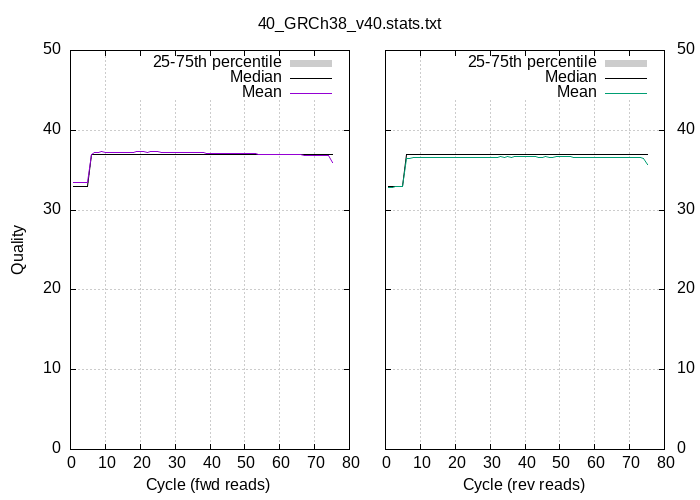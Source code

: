 
            set terminal png size 700,500 truecolor
            set output "plots/quals2.png"
            set grid xtics ytics y2tics back lc rgb "#cccccc"
            set multiplot
             set rmargin 0; set lmargin 0; set tmargin 0; set bmargin 0; set origin 0.1,0.1; set size 0.4,0.8
            set yrange [0:50]
            set ylabel "Quality"
            set xlabel "Cycle (fwd reads)"
            plot '-' using 1:2:3 with filledcurve lt 1 lc rgb "#cccccc" t '25-75th percentile' , '-' using 1:2 with lines lc rgb "#000000" t 'Median', '-' using 1:2 with lines lt 1 t 'Mean'
        1	33	33
2	33	33
3	33	33
4	33	33
5	33	33
6	37	37
7	37	37
8	37	37
9	37	37
10	37	37
11	37	37
12	37	37
13	37	37
14	37	37
15	37	37
16	37	37
17	37	37
18	37	37
19	37	37
20	37	37
21	37	37
22	37	37
23	37	37
24	37	37
25	37	37
26	37	37
27	37	37
28	37	37
29	37	37
30	37	37
31	37	37
32	37	37
33	37	37
34	37	37
35	37	37
36	37	37
37	37	37
38	37	37
39	37	37
40	37	37
41	37	37
42	37	37
43	37	37
44	37	37
45	37	37
46	37	37
47	37	37
48	37	37
49	37	37
50	37	37
51	37	37
52	37	37
53	37	37
54	37	37
55	37	37
56	37	37
57	37	37
58	37	37
59	37	37
60	37	37
61	37	37
62	37	37
63	37	37
64	37	37
65	37	37
66	37	37
67	37	37
68	37	37
69	37	37
70	37	37
71	37	37
72	37	37
73	37	37
74	37	37
75	37	37
end
1	33
2	33
3	33
4	33
5	33
6	37
7	37
8	37
9	37
10	37
11	37
12	37
13	37
14	37
15	37
16	37
17	37
18	37
19	37
20	37
21	37
22	37
23	37
24	37
25	37
26	37
27	37
28	37
29	37
30	37
31	37
32	37
33	37
34	37
35	37
36	37
37	37
38	37
39	37
40	37
41	37
42	37
43	37
44	37
45	37
46	37
47	37
48	37
49	37
50	37
51	37
52	37
53	37
54	37
55	37
56	37
57	37
58	37
59	37
60	37
61	37
62	37
63	37
64	37
65	37
66	37
67	37
68	37
69	37
70	37
71	37
72	37
73	37
74	37
75	37
end
1	33.47
2	33.50
3	33.51
4	33.52
5	33.52
6	37.00
7	37.18
8	37.24
9	37.30
10	37.25
11	37.26
12	37.26
13	37.26
14	37.26
15	37.26
16	37.25
17	37.26
18	37.27
19	37.30
20	37.29
21	37.30
22	37.28
23	37.30
24	37.30
25	37.30
26	37.26
27	37.26
28	37.24
29	37.21
30	37.22
31	37.23
32	37.23
33	37.24
34	37.22
35	37.24
36	37.21
37	37.19
38	37.18
39	37.15
40	37.14
41	37.11
42	37.12
43	37.12
44	37.10
45	37.08
46	37.09
47	37.09
48	37.07
49	37.08
50	37.07
51	37.06
52	37.06
53	37.04
54	37.01
55	37.02
56	36.98
57	36.99
58	36.97
59	36.97
60	36.95
61	36.96
62	36.95
63	36.94
64	36.94
65	36.92
66	36.92
67	36.89
68	36.88
69	36.89
70	36.88
71	36.85
72	36.84
73	36.83
74	36.84
75	35.98
end

                set origin 0.55,0.1
                set size 0.4,0.8
                unset ytics
                set y2tics mirror
                set y2range [0:50]
                unset ylabel
                set xlabel "Cycle (rev reads)"
                set label "40_GRCh38_v40.stats.txt" at screen 0.5,0.95 center noenhanced
                plot '-' using 1:2:3 with filledcurve lt 1 lc rgb "#cccccc" t '25-75th percentile' , '-' using 1:2 with lines lc rgb "#000000" t 'Median', '-' using 1:2 with lines lt 2 t 'Mean'
            1	33	33
2	33	33
3	33	33
4	33	33
5	33	33
6	37	37
7	37	37
8	37	37
9	37	37
10	37	37
11	37	37
12	37	37
13	37	37
14	37	37
15	37	37
16	37	37
17	37	37
18	37	37
19	37	37
20	37	37
21	37	37
22	37	37
23	37	37
24	37	37
25	37	37
26	37	37
27	37	37
28	37	37
29	37	37
30	37	37
31	37	37
32	37	37
33	37	37
34	37	37
35	37	37
36	37	37
37	37	37
38	37	37
39	37	37
40	37	37
41	37	37
42	37	37
43	37	37
44	37	37
45	37	37
46	37	37
47	37	37
48	37	37
49	37	37
50	37	37
51	37	37
52	37	37
53	37	37
54	37	37
55	37	37
56	37	37
57	37	37
58	37	37
59	37	37
60	37	37
61	37	37
62	37	37
63	37	37
64	37	37
65	37	37
66	37	37
67	37	37
68	37	37
69	37	37
70	37	37
71	37	37
72	37	37
73	37	37
74	37	37
75	37	37
end
1	33
2	33
3	33
4	33
5	33
6	37
7	37
8	37
9	37
10	37
11	37
12	37
13	37
14	37
15	37
16	37
17	37
18	37
19	37
20	37
21	37
22	37
23	37
24	37
25	37
26	37
27	37
28	37
29	37
30	37
31	37
32	37
33	37
34	37
35	37
36	37
37	37
38	37
39	37
40	37
41	37
42	37
43	37
44	37
45	37
46	37
47	37
48	37
49	37
50	37
51	37
52	37
53	37
54	37
55	37
56	37
57	37
58	37
59	37
60	37
61	37
62	37
63	37
64	37
65	37
66	37
67	37
68	37
69	37
70	37
71	37
72	37
73	37
74	37
75	37
end
1	32.88
2	32.87
3	32.90
4	32.95
5	32.97
6	36.47
7	36.50
8	36.53
9	36.54
10	36.54
11	36.60
12	36.59
13	36.55
14	36.57
15	36.55
16	36.55
17	36.58
18	36.58
19	36.58
20	36.59
21	36.59
22	36.60
23	36.59
24	36.60
25	36.60
26	36.60
27	36.61
28	36.62
29	36.62
30	36.63
31	36.63
32	36.65
33	36.66
34	36.64
35	36.66
36	36.64
37	36.67
38	36.66
39	36.67
40	36.66
41	36.67
42	36.67
43	36.67
44	36.65
45	36.65
46	36.66
47	36.65
48	36.65
49	36.67
50	36.67
51	36.67
52	36.66
53	36.66
54	36.63
55	36.65
56	36.63
57	36.64
58	36.62
59	36.63
60	36.59
61	36.62
62	36.62
63	36.61
64	36.62
65	36.61
66	36.59
67	36.58
68	36.58
69	36.59
70	36.60
71	36.57
72	36.56
73	36.55
74	36.52
75	35.74
end
